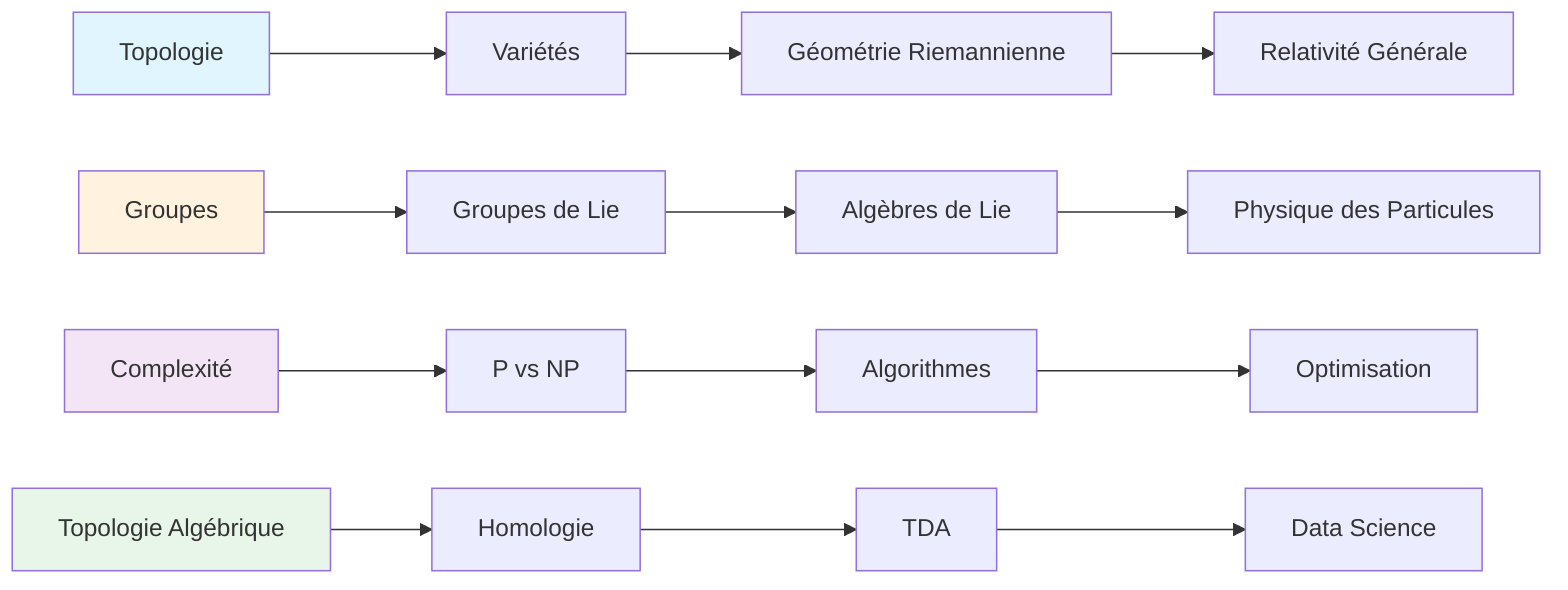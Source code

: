 graph LR
    A[Topologie] --> B[Variétés]
    B --> C[Géométrie Riemannienne]
    C --> D[Relativité Générale]
    
    E[Groupes] --> F[Groupes de Lie]
    F --> G[Algèbres de Lie]
    G --> H[Physique des Particules]
    
    I[Complexité] --> J[P vs NP]
    J --> K[Algorithmes]
    K --> L[Optimisation]
    
    M[Topologie Algébrique] --> N[Homologie]
    N --> O[TDA]
    O --> P[Data Science]
    
    style A fill:#e1f5ff
    style E fill:#fff3e0
    style I fill:#f3e5f5
    style M fill:#e8f5e9